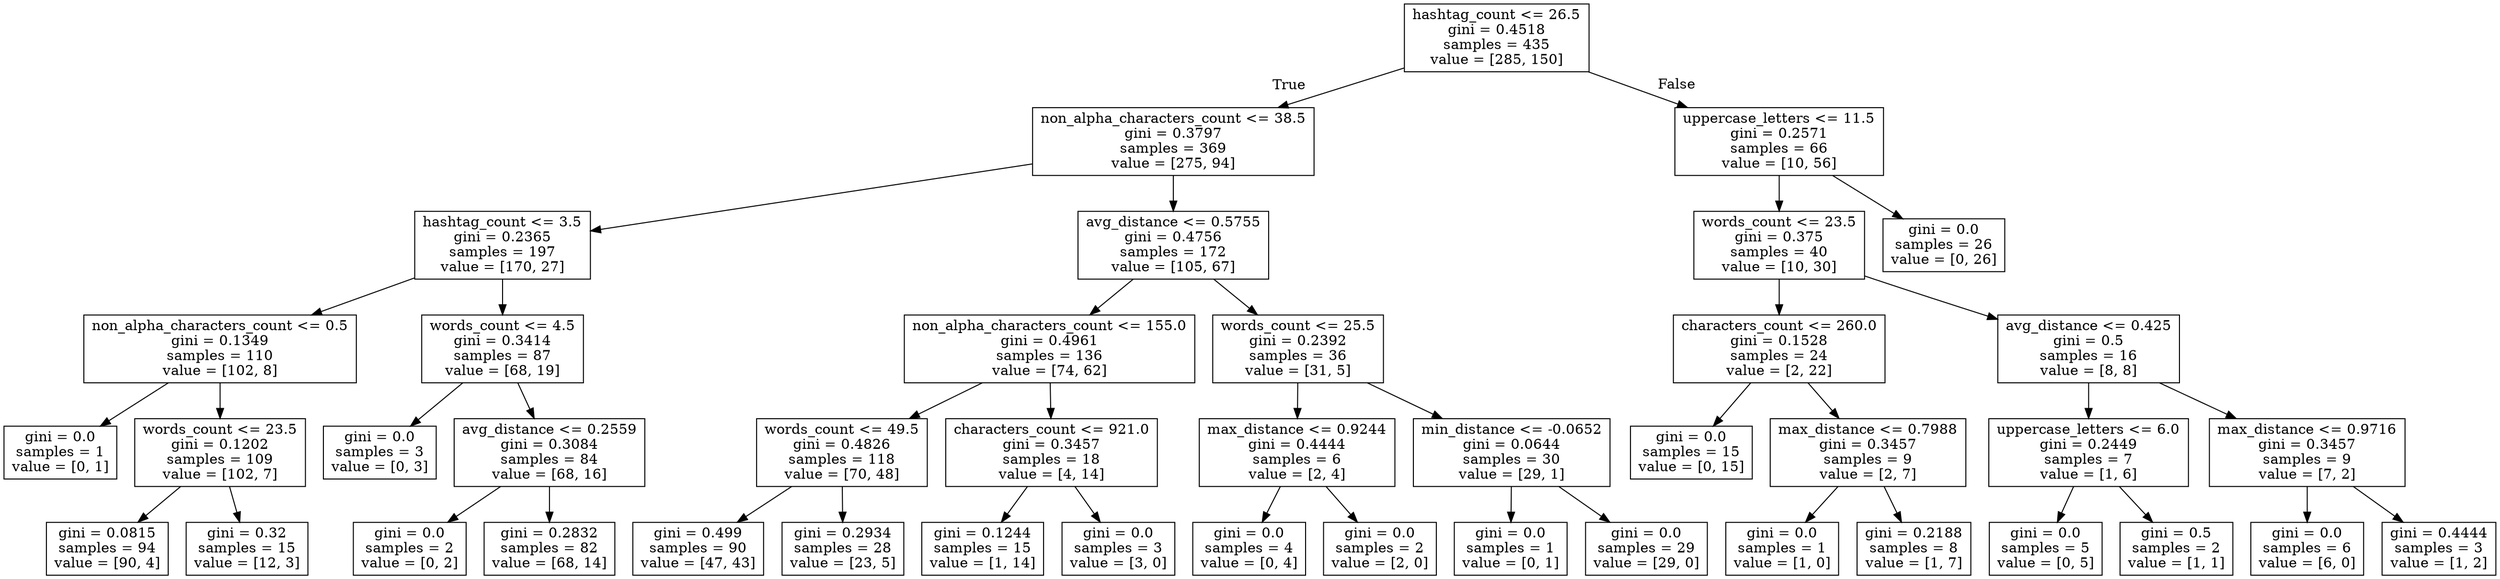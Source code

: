 digraph Tree {
node [shape=box] ;
0 [label="hashtag_count <= 26.5\ngini = 0.4518\nsamples = 435\nvalue = [285, 150]"] ;
1 [label="non_alpha_characters_count <= 38.5\ngini = 0.3797\nsamples = 369\nvalue = [275, 94]"] ;
0 -> 1 [labeldistance=2.5, labelangle=45, headlabel="True"] ;
2 [label="hashtag_count <= 3.5\ngini = 0.2365\nsamples = 197\nvalue = [170, 27]"] ;
1 -> 2 ;
3 [label="non_alpha_characters_count <= 0.5\ngini = 0.1349\nsamples = 110\nvalue = [102, 8]"] ;
2 -> 3 ;
4 [label="gini = 0.0\nsamples = 1\nvalue = [0, 1]"] ;
3 -> 4 ;
5 [label="words_count <= 23.5\ngini = 0.1202\nsamples = 109\nvalue = [102, 7]"] ;
3 -> 5 ;
6 [label="gini = 0.0815\nsamples = 94\nvalue = [90, 4]"] ;
5 -> 6 ;
7 [label="gini = 0.32\nsamples = 15\nvalue = [12, 3]"] ;
5 -> 7 ;
8 [label="words_count <= 4.5\ngini = 0.3414\nsamples = 87\nvalue = [68, 19]"] ;
2 -> 8 ;
9 [label="gini = 0.0\nsamples = 3\nvalue = [0, 3]"] ;
8 -> 9 ;
10 [label="avg_distance <= 0.2559\ngini = 0.3084\nsamples = 84\nvalue = [68, 16]"] ;
8 -> 10 ;
11 [label="gini = 0.0\nsamples = 2\nvalue = [0, 2]"] ;
10 -> 11 ;
12 [label="gini = 0.2832\nsamples = 82\nvalue = [68, 14]"] ;
10 -> 12 ;
13 [label="avg_distance <= 0.5755\ngini = 0.4756\nsamples = 172\nvalue = [105, 67]"] ;
1 -> 13 ;
14 [label="non_alpha_characters_count <= 155.0\ngini = 0.4961\nsamples = 136\nvalue = [74, 62]"] ;
13 -> 14 ;
15 [label="words_count <= 49.5\ngini = 0.4826\nsamples = 118\nvalue = [70, 48]"] ;
14 -> 15 ;
16 [label="gini = 0.499\nsamples = 90\nvalue = [47, 43]"] ;
15 -> 16 ;
17 [label="gini = 0.2934\nsamples = 28\nvalue = [23, 5]"] ;
15 -> 17 ;
18 [label="characters_count <= 921.0\ngini = 0.3457\nsamples = 18\nvalue = [4, 14]"] ;
14 -> 18 ;
19 [label="gini = 0.1244\nsamples = 15\nvalue = [1, 14]"] ;
18 -> 19 ;
20 [label="gini = 0.0\nsamples = 3\nvalue = [3, 0]"] ;
18 -> 20 ;
21 [label="words_count <= 25.5\ngini = 0.2392\nsamples = 36\nvalue = [31, 5]"] ;
13 -> 21 ;
22 [label="max_distance <= 0.9244\ngini = 0.4444\nsamples = 6\nvalue = [2, 4]"] ;
21 -> 22 ;
23 [label="gini = 0.0\nsamples = 4\nvalue = [0, 4]"] ;
22 -> 23 ;
24 [label="gini = 0.0\nsamples = 2\nvalue = [2, 0]"] ;
22 -> 24 ;
25 [label="min_distance <= -0.0652\ngini = 0.0644\nsamples = 30\nvalue = [29, 1]"] ;
21 -> 25 ;
26 [label="gini = 0.0\nsamples = 1\nvalue = [0, 1]"] ;
25 -> 26 ;
27 [label="gini = 0.0\nsamples = 29\nvalue = [29, 0]"] ;
25 -> 27 ;
28 [label="uppercase_letters <= 11.5\ngini = 0.2571\nsamples = 66\nvalue = [10, 56]"] ;
0 -> 28 [labeldistance=2.5, labelangle=-45, headlabel="False"] ;
29 [label="words_count <= 23.5\ngini = 0.375\nsamples = 40\nvalue = [10, 30]"] ;
28 -> 29 ;
30 [label="characters_count <= 260.0\ngini = 0.1528\nsamples = 24\nvalue = [2, 22]"] ;
29 -> 30 ;
31 [label="gini = 0.0\nsamples = 15\nvalue = [0, 15]"] ;
30 -> 31 ;
32 [label="max_distance <= 0.7988\ngini = 0.3457\nsamples = 9\nvalue = [2, 7]"] ;
30 -> 32 ;
33 [label="gini = 0.0\nsamples = 1\nvalue = [1, 0]"] ;
32 -> 33 ;
34 [label="gini = 0.2188\nsamples = 8\nvalue = [1, 7]"] ;
32 -> 34 ;
35 [label="avg_distance <= 0.425\ngini = 0.5\nsamples = 16\nvalue = [8, 8]"] ;
29 -> 35 ;
36 [label="uppercase_letters <= 6.0\ngini = 0.2449\nsamples = 7\nvalue = [1, 6]"] ;
35 -> 36 ;
37 [label="gini = 0.0\nsamples = 5\nvalue = [0, 5]"] ;
36 -> 37 ;
38 [label="gini = 0.5\nsamples = 2\nvalue = [1, 1]"] ;
36 -> 38 ;
39 [label="max_distance <= 0.9716\ngini = 0.3457\nsamples = 9\nvalue = [7, 2]"] ;
35 -> 39 ;
40 [label="gini = 0.0\nsamples = 6\nvalue = [6, 0]"] ;
39 -> 40 ;
41 [label="gini = 0.4444\nsamples = 3\nvalue = [1, 2]"] ;
39 -> 41 ;
42 [label="gini = 0.0\nsamples = 26\nvalue = [0, 26]"] ;
28 -> 42 ;
}